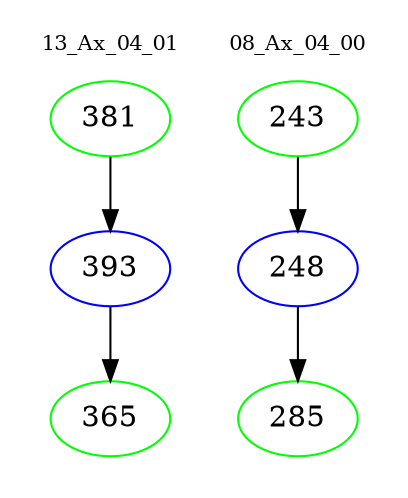 digraph{
subgraph cluster_0 {
color = white
label = "13_Ax_04_01";
fontsize=10;
T0_381 [label="381", color="green"]
T0_381 -> T0_393 [color="black"]
T0_393 [label="393", color="blue"]
T0_393 -> T0_365 [color="black"]
T0_365 [label="365", color="green"]
}
subgraph cluster_1 {
color = white
label = "08_Ax_04_00";
fontsize=10;
T1_243 [label="243", color="green"]
T1_243 -> T1_248 [color="black"]
T1_248 [label="248", color="blue"]
T1_248 -> T1_285 [color="black"]
T1_285 [label="285", color="green"]
}
}
